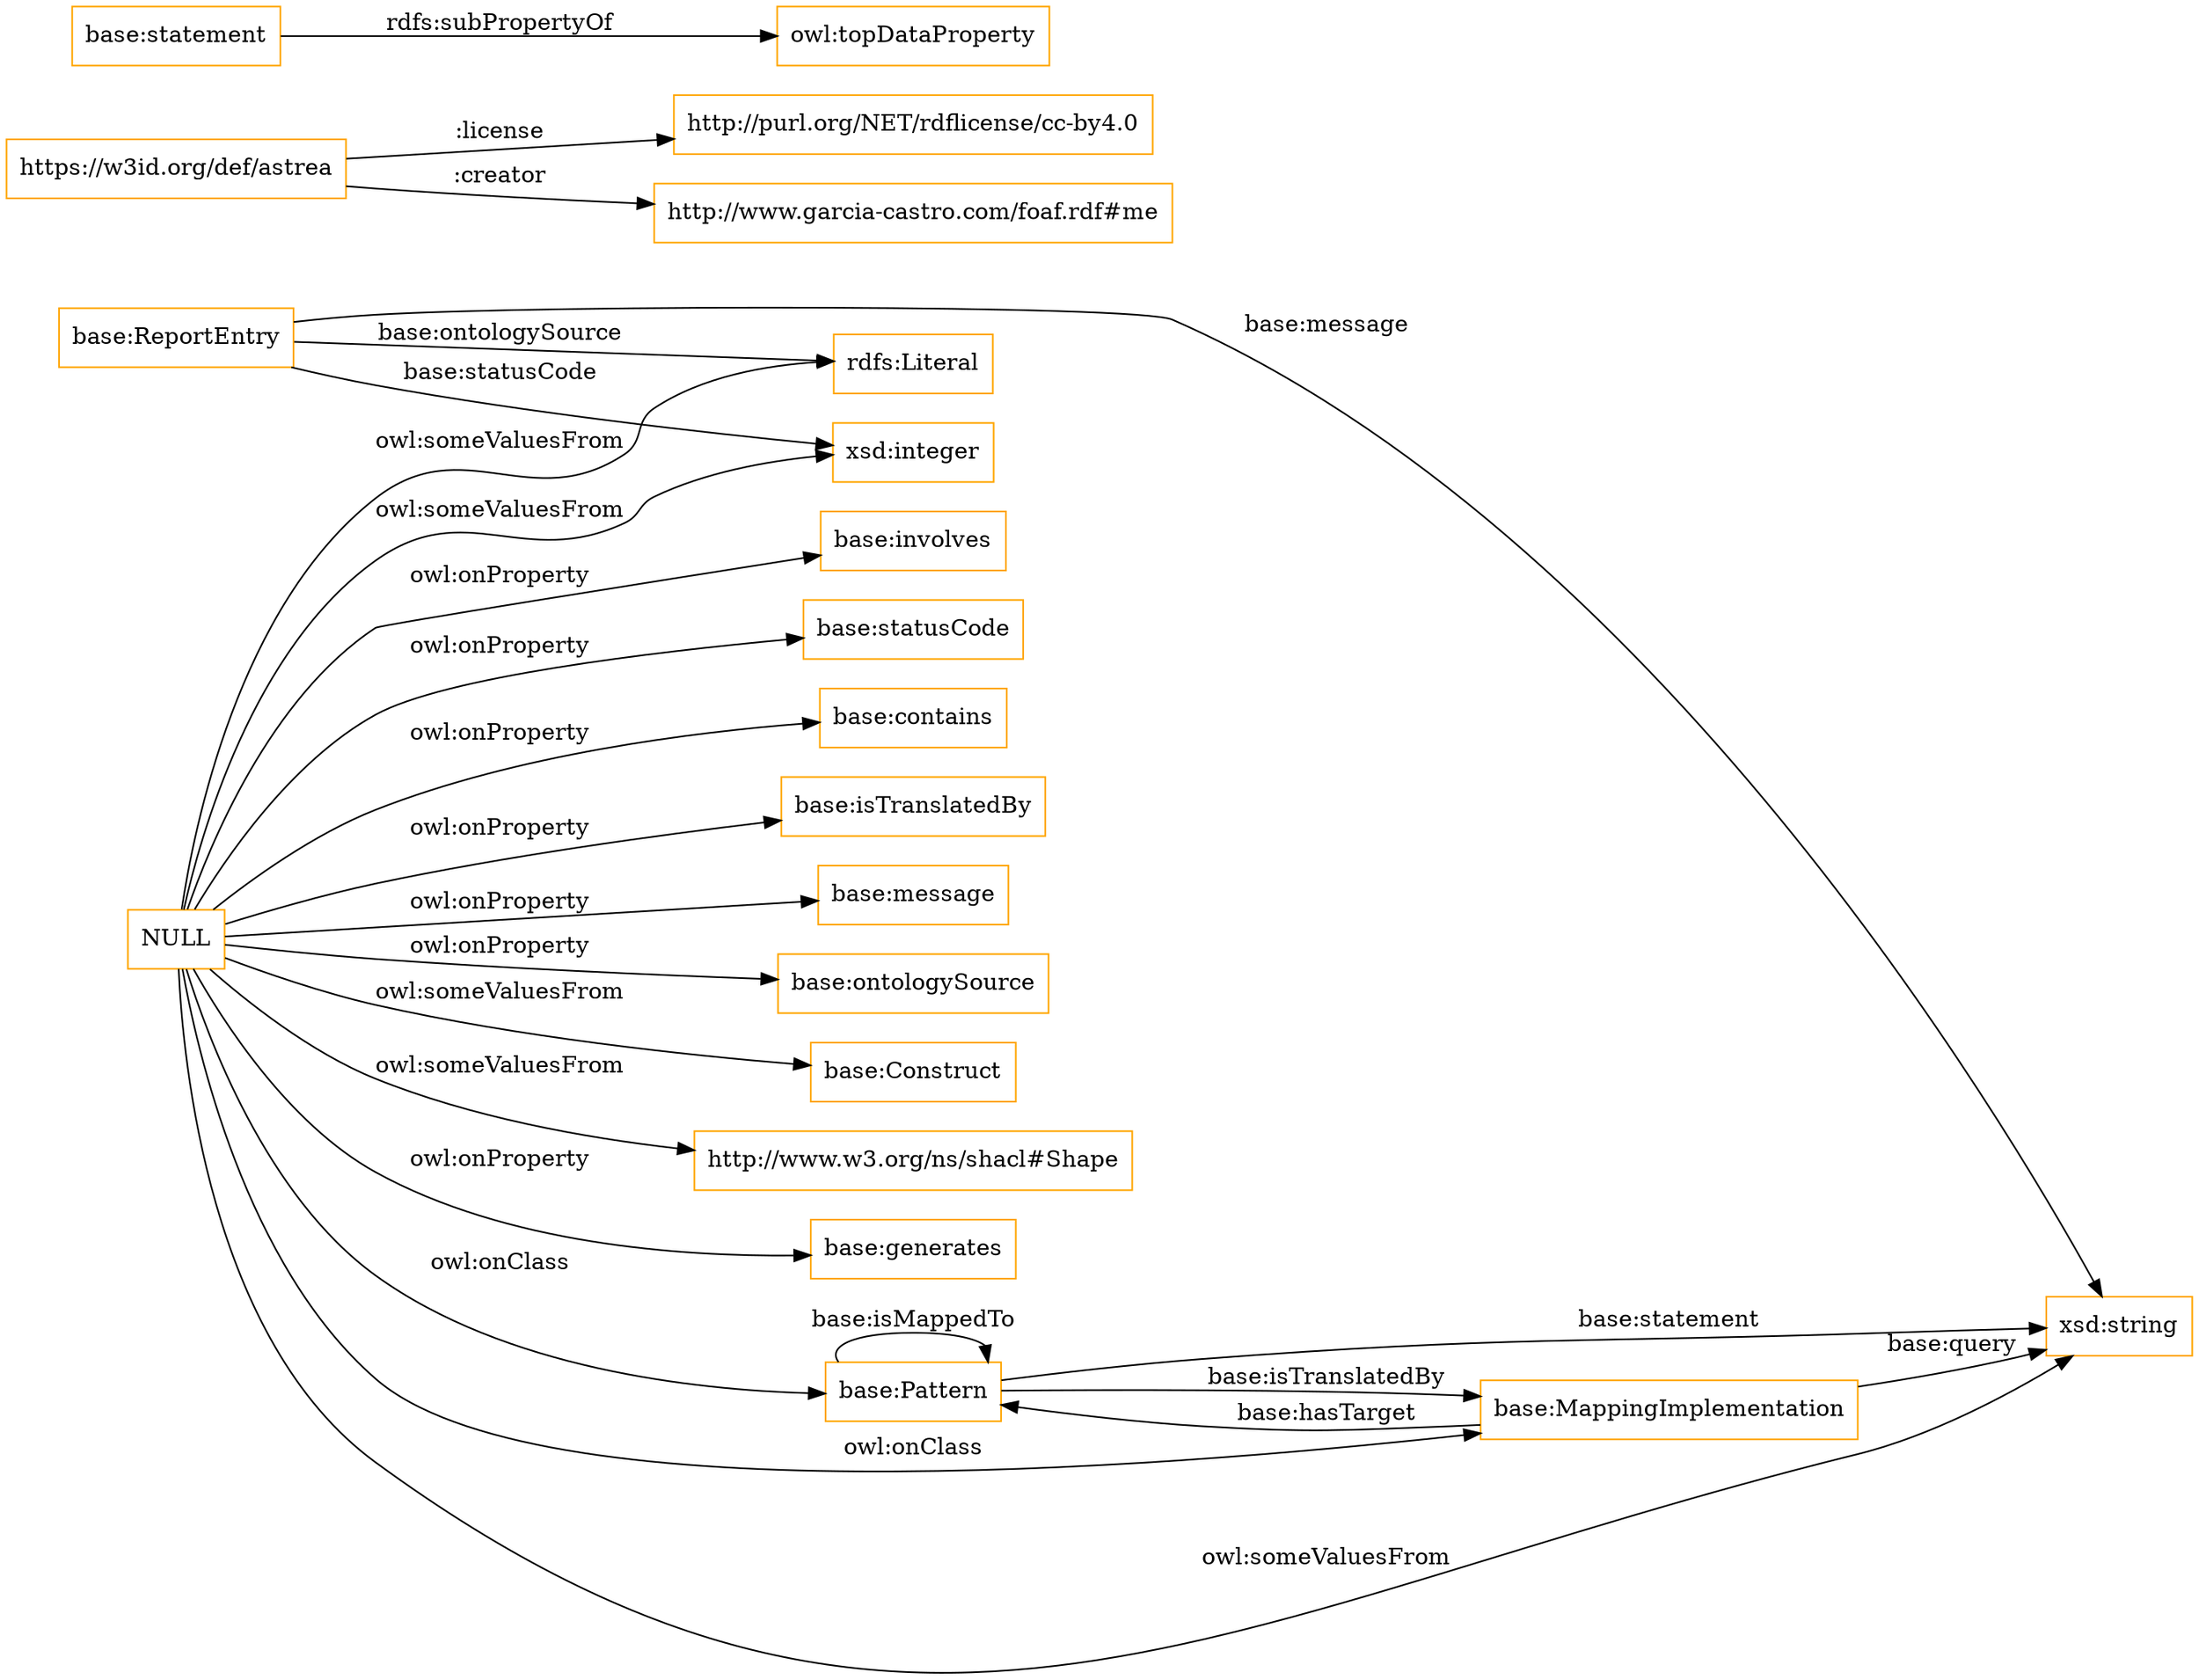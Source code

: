digraph ar2dtool_diagram { 
rankdir=LR;
size="1501"
node [shape = rectangle, color="orange"]; "base:ReportEntry" "base:Construct" "http://www.w3.org/ns/shacl#Shape" "base:Pattern" "base:MappingImplementation" ; /*classes style*/
	"https://w3id.org/def/astrea" -> "http://purl.org/NET/rdflicense/cc-by4.0" [ label = ":license" ];
	"https://w3id.org/def/astrea" -> "http://www.garcia-castro.com/foaf.rdf#me" [ label = ":creator" ];
	"base:statement" -> "owl:topDataProperty" [ label = "rdfs:subPropertyOf" ];
	"NULL" -> "xsd:integer" [ label = "owl:someValuesFrom" ];
	"NULL" -> "xsd:string" [ label = "owl:someValuesFrom" ];
	"NULL" -> "base:Construct" [ label = "owl:someValuesFrom" ];
	"NULL" -> "base:involves" [ label = "owl:onProperty" ];
	"NULL" -> "base:statusCode" [ label = "owl:onProperty" ];
	"NULL" -> "base:contains" [ label = "owl:onProperty" ];
	"NULL" -> "base:Pattern" [ label = "owl:onClass" ];
	"NULL" -> "http://www.w3.org/ns/shacl#Shape" [ label = "owl:someValuesFrom" ];
	"NULL" -> "base:isTranslatedBy" [ label = "owl:onProperty" ];
	"NULL" -> "base:message" [ label = "owl:onProperty" ];
	"NULL" -> "rdfs:Literal" [ label = "owl:someValuesFrom" ];
	"NULL" -> "base:generates" [ label = "owl:onProperty" ];
	"NULL" -> "base:ontologySource" [ label = "owl:onProperty" ];
	"NULL" -> "base:MappingImplementation" [ label = "owl:onClass" ];
	"base:ReportEntry" -> "xsd:integer" [ label = "base:statusCode" ];
	"base:Pattern" -> "xsd:string" [ label = "base:statement" ];
	"base:ReportEntry" -> "xsd:string" [ label = "base:message" ];
	"base:ReportEntry" -> "rdfs:Literal" [ label = "base:ontologySource" ];
	"base:Pattern" -> "base:Pattern" [ label = "base:isMappedTo" ];
	"base:Pattern" -> "base:MappingImplementation" [ label = "base:isTranslatedBy" ];
	"base:MappingImplementation" -> "xsd:string" [ label = "base:query" ];
	"base:MappingImplementation" -> "base:Pattern" [ label = "base:hasTarget" ];

}
